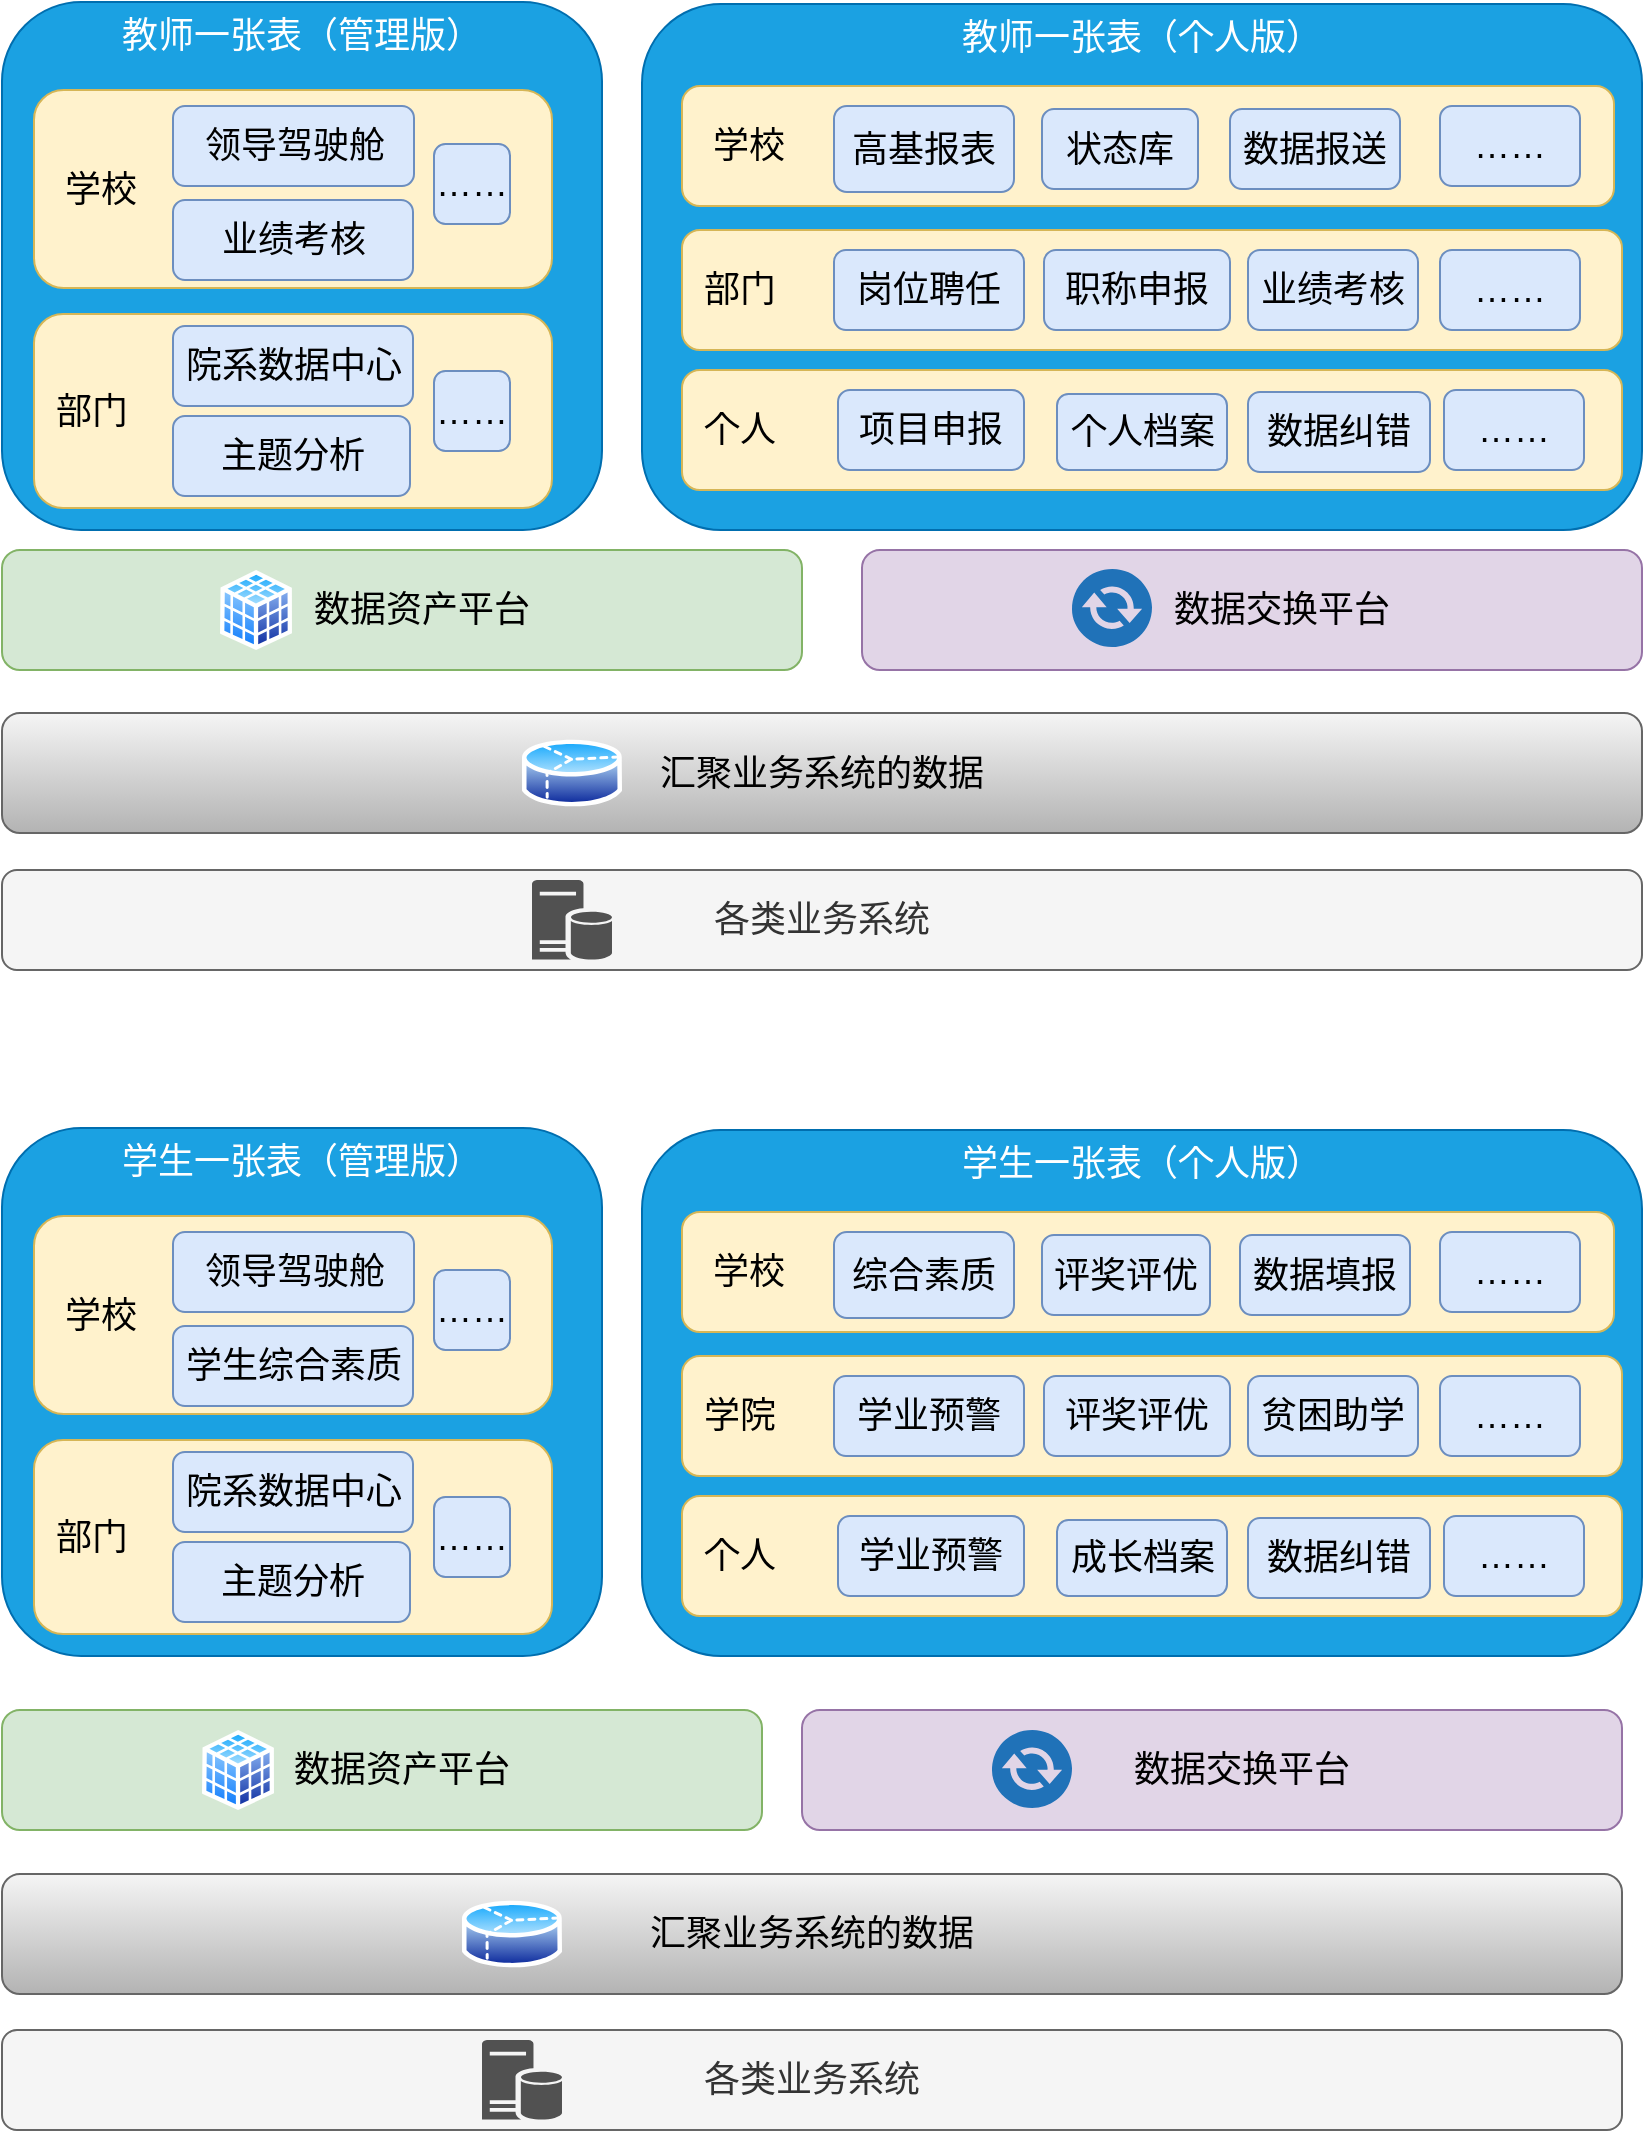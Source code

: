 <mxfile version="19.0.1" type="github">
  <diagram id="cTWVXvlOjMiQOvwmBr1u" name="Page-1">
    <mxGraphModel dx="1623" dy="731" grid="0" gridSize="10" guides="1" tooltips="1" connect="1" arrows="1" fold="1" page="0" pageScale="1" pageWidth="827" pageHeight="1169" math="0" shadow="0">
      <root>
        <mxCell id="0" />
        <mxCell id="1" parent="0" />
        <mxCell id="3kUF8BmXOeaKGdXSCLxE-1" value="&amp;nbsp; &amp;nbsp; 数据资产平台" style="rounded=1;whiteSpace=wrap;html=1;fillColor=#d5e8d4;strokeColor=#82b366;fontSize=18;" parent="1" vertex="1">
          <mxGeometry x="-190" y="330" width="400" height="60" as="geometry" />
        </mxCell>
        <mxCell id="3kUF8BmXOeaKGdXSCLxE-2" value="&amp;nbsp; &amp;nbsp; &amp;nbsp; 数据交换平台" style="rounded=1;whiteSpace=wrap;html=1;fillColor=#e1d5e7;strokeColor=#9673a6;fontSize=18;" parent="1" vertex="1">
          <mxGeometry x="240" y="330" width="390" height="60" as="geometry" />
        </mxCell>
        <mxCell id="3kUF8BmXOeaKGdXSCLxE-3" value="汇聚业务系统的数据" style="rounded=1;whiteSpace=wrap;html=1;fontSize=18;fillColor=#f5f5f5;strokeColor=#666666;gradientColor=#b3b3b3;" parent="1" vertex="1">
          <mxGeometry x="-190" y="411.5" width="820" height="60" as="geometry" />
        </mxCell>
        <mxCell id="3kUF8BmXOeaKGdXSCLxE-4" value="" style="aspect=fixed;perimeter=ellipsePerimeter;html=1;align=center;shadow=0;dashed=0;spacingTop=3;image;image=img/lib/active_directory/database_cube.svg;fontSize=18;" parent="1" vertex="1">
          <mxGeometry x="-81" y="340" width="36" height="40" as="geometry" />
        </mxCell>
        <mxCell id="3kUF8BmXOeaKGdXSCLxE-5" value="教师一张表（个人版）" style="rounded=1;whiteSpace=wrap;html=1;fillColor=#1ba1e2;strokeColor=#006EAF;fontSize=18;verticalAlign=top;fontColor=#ffffff;" parent="1" vertex="1">
          <mxGeometry x="130" y="57" width="500" height="263" as="geometry" />
        </mxCell>
        <mxCell id="3kUF8BmXOeaKGdXSCLxE-6" value="" style="aspect=fixed;perimeter=ellipsePerimeter;html=1;align=center;shadow=0;dashed=0;spacingTop=3;image;image=img/lib/active_directory/database_partition_3.svg;fontSize=18;" parent="1" vertex="1">
          <mxGeometry x="70" y="423" width="50" height="37" as="geometry" />
        </mxCell>
        <mxCell id="3kUF8BmXOeaKGdXSCLxE-7" value="" style="sketch=0;pointerEvents=1;shadow=0;dashed=0;html=1;strokeColor=none;fillColor=#505050;labelPosition=center;verticalLabelPosition=bottom;verticalAlign=top;outlineConnect=0;align=center;shape=mxgraph.office.communications.exchange_active_sync;fillColor=#2072B8;fontSize=18;" parent="1" vertex="1">
          <mxGeometry x="345" y="339.5" width="40" height="39" as="geometry" />
        </mxCell>
        <mxCell id="3kUF8BmXOeaKGdXSCLxE-23" value="各类业务系统" style="rounded=1;whiteSpace=wrap;html=1;fontSize=18;fillColor=#f5f5f5;strokeColor=#666666;fontColor=#333333;" parent="1" vertex="1">
          <mxGeometry x="-190" y="490" width="820" height="50" as="geometry" />
        </mxCell>
        <mxCell id="3kUF8BmXOeaKGdXSCLxE-29" value="" style="sketch=0;pointerEvents=1;shadow=0;dashed=0;html=1;strokeColor=none;labelPosition=center;verticalLabelPosition=bottom;verticalAlign=top;align=center;fillColor=#515151;shape=mxgraph.mscae.enterprise.database_server;fontSize=18;" parent="1" vertex="1">
          <mxGeometry x="75" y="495" width="40" height="40" as="geometry" />
        </mxCell>
        <mxCell id="3kUF8BmXOeaKGdXSCLxE-38" value="&amp;nbsp; &amp;nbsp; 数据资产平台" style="rounded=1;whiteSpace=wrap;html=1;fillColor=#d5e8d4;strokeColor=#82b366;fontSize=18;" parent="1" vertex="1">
          <mxGeometry x="-190" y="910" width="380" height="60" as="geometry" />
        </mxCell>
        <mxCell id="3kUF8BmXOeaKGdXSCLxE-39" value="&amp;nbsp; &amp;nbsp; &amp;nbsp; 数据交换平台" style="rounded=1;whiteSpace=wrap;html=1;fillColor=#e1d5e7;strokeColor=#9673a6;fontSize=18;" parent="1" vertex="1">
          <mxGeometry x="210" y="910" width="410" height="60" as="geometry" />
        </mxCell>
        <mxCell id="3kUF8BmXOeaKGdXSCLxE-40" value="汇聚业务系统的数据" style="rounded=1;whiteSpace=wrap;html=1;fontSize=18;fillColor=#f5f5f5;strokeColor=#666666;gradientColor=#b3b3b3;" parent="1" vertex="1">
          <mxGeometry x="-190" y="992" width="810" height="60" as="geometry" />
        </mxCell>
        <mxCell id="3kUF8BmXOeaKGdXSCLxE-41" value="" style="aspect=fixed;perimeter=ellipsePerimeter;html=1;align=center;shadow=0;dashed=0;spacingTop=3;image;image=img/lib/active_directory/database_cube.svg;fontSize=18;" parent="1" vertex="1">
          <mxGeometry x="-90" y="920" width="36" height="40" as="geometry" />
        </mxCell>
        <mxCell id="3kUF8BmXOeaKGdXSCLxE-43" value="" style="aspect=fixed;perimeter=ellipsePerimeter;html=1;align=center;shadow=0;dashed=0;spacingTop=3;image;image=img/lib/active_directory/database_partition_3.svg;fontSize=18;" parent="1" vertex="1">
          <mxGeometry x="40" y="1003.5" width="50" height="37" as="geometry" />
        </mxCell>
        <mxCell id="3kUF8BmXOeaKGdXSCLxE-44" value="" style="sketch=0;pointerEvents=1;shadow=0;dashed=0;html=1;strokeColor=none;fillColor=#505050;labelPosition=center;verticalLabelPosition=bottom;verticalAlign=top;outlineConnect=0;align=center;shape=mxgraph.office.communications.exchange_active_sync;fillColor=#2072B8;fontSize=18;" parent="1" vertex="1">
          <mxGeometry x="305" y="920" width="40" height="39" as="geometry" />
        </mxCell>
        <mxCell id="3kUF8BmXOeaKGdXSCLxE-48" value="各类业务系统" style="rounded=1;whiteSpace=wrap;html=1;fontSize=18;fillColor=#f5f5f5;strokeColor=#666666;fontColor=#333333;" parent="1" vertex="1">
          <mxGeometry x="-190" y="1070" width="810" height="50" as="geometry" />
        </mxCell>
        <mxCell id="3kUF8BmXOeaKGdXSCLxE-49" value="" style="sketch=0;pointerEvents=1;shadow=0;dashed=0;html=1;strokeColor=none;labelPosition=center;verticalLabelPosition=bottom;verticalAlign=top;align=center;fillColor=#515151;shape=mxgraph.mscae.enterprise.database_server;fontSize=18;" parent="1" vertex="1">
          <mxGeometry x="50" y="1075" width="40" height="40" as="geometry" />
        </mxCell>
        <mxCell id="3kUF8BmXOeaKGdXSCLxE-55" value="教师一张表（管理版）" style="rounded=1;whiteSpace=wrap;html=1;fillColor=#1ba1e2;strokeColor=#006EAF;fontSize=18;verticalAlign=top;fontColor=#ffffff;" parent="1" vertex="1">
          <mxGeometry x="-190" y="56" width="300" height="264" as="geometry" />
        </mxCell>
        <mxCell id="3kUF8BmXOeaKGdXSCLxE-59" value="&lt;font face=&quot;Georgia&quot;&gt;&amp;nbsp; 个人&lt;/font&gt;" style="rounded=1;whiteSpace=wrap;html=1;fontSize=18;align=left;fillColor=#fff2cc;strokeColor=#d6b656;" parent="1" vertex="1">
          <mxGeometry x="150" y="240" width="470" height="60" as="geometry" />
        </mxCell>
        <mxCell id="3kUF8BmXOeaKGdXSCLxE-69" value="项目申报" style="rounded=1;whiteSpace=wrap;html=1;fontSize=18;fillColor=#dae8fc;strokeColor=#6c8ebf;" parent="1" vertex="1">
          <mxGeometry x="228" y="250" width="93" height="40" as="geometry" />
        </mxCell>
        <mxCell id="3kUF8BmXOeaKGdXSCLxE-71" value="&lt;font face=&quot;Georgia&quot;&gt;&amp;nbsp; 部门&lt;/font&gt;" style="rounded=1;whiteSpace=wrap;html=1;fontSize=18;align=left;fillColor=#fff2cc;strokeColor=#d6b656;" parent="1" vertex="1">
          <mxGeometry x="150" y="170" width="470" height="60" as="geometry" />
        </mxCell>
        <mxCell id="3kUF8BmXOeaKGdXSCLxE-72" value="岗位聘任" style="rounded=1;whiteSpace=wrap;html=1;fontSize=18;fillColor=#dae8fc;strokeColor=#6c8ebf;" parent="1" vertex="1">
          <mxGeometry x="226" y="180" width="95" height="40" as="geometry" />
        </mxCell>
        <mxCell id="qNKtOtwR_BCPkI4FP6nF-1" value="&lt;font face=&quot;Georgia&quot;&gt;&amp;nbsp; &amp;nbsp;学校&lt;/font&gt;" style="rounded=1;whiteSpace=wrap;html=1;fontSize=18;align=left;fillColor=#fff2cc;strokeColor=#d6b656;" vertex="1" parent="1">
          <mxGeometry x="150" y="98" width="466" height="60" as="geometry" />
        </mxCell>
        <mxCell id="qNKtOtwR_BCPkI4FP6nF-3" value="&lt;font face=&quot;Georgia&quot;&gt;&amp;nbsp; &amp;nbsp;学校&lt;/font&gt;" style="rounded=1;whiteSpace=wrap;html=1;fontSize=18;align=left;fillColor=#fff2cc;strokeColor=#d6b656;" vertex="1" parent="1">
          <mxGeometry x="-174" y="100" width="259" height="99" as="geometry" />
        </mxCell>
        <mxCell id="qNKtOtwR_BCPkI4FP6nF-4" value="&lt;font face=&quot;Georgia&quot;&gt;&amp;nbsp; 部门&lt;/font&gt;" style="rounded=1;whiteSpace=wrap;html=1;fontSize=18;align=left;fillColor=#fff2cc;strokeColor=#d6b656;" vertex="1" parent="1">
          <mxGeometry x="-174" y="212" width="259" height="97" as="geometry" />
        </mxCell>
        <mxCell id="qNKtOtwR_BCPkI4FP6nF-6" value="高基报表" style="rounded=1;whiteSpace=wrap;html=1;fontSize=18;fillColor=#dae8fc;strokeColor=#6c8ebf;" vertex="1" parent="1">
          <mxGeometry x="226" y="108" width="90" height="43" as="geometry" />
        </mxCell>
        <mxCell id="qNKtOtwR_BCPkI4FP6nF-7" value="状态库" style="rounded=1;whiteSpace=wrap;html=1;fontSize=18;fillColor=#dae8fc;strokeColor=#6c8ebf;" vertex="1" parent="1">
          <mxGeometry x="330" y="109.5" width="78" height="40" as="geometry" />
        </mxCell>
        <mxCell id="qNKtOtwR_BCPkI4FP6nF-8" value="数据报送" style="rounded=1;whiteSpace=wrap;html=1;fontSize=18;fillColor=#dae8fc;strokeColor=#6c8ebf;" vertex="1" parent="1">
          <mxGeometry x="424" y="109.5" width="85" height="40" as="geometry" />
        </mxCell>
        <mxCell id="qNKtOtwR_BCPkI4FP6nF-11" value="个人档案" style="rounded=1;whiteSpace=wrap;html=1;fontSize=18;fillColor=#dae8fc;strokeColor=#6c8ebf;" vertex="1" parent="1">
          <mxGeometry x="337.5" y="252" width="85" height="38" as="geometry" />
        </mxCell>
        <mxCell id="qNKtOtwR_BCPkI4FP6nF-13" value="院系数据中心" style="rounded=1;whiteSpace=wrap;html=1;fontSize=18;fillColor=#dae8fc;strokeColor=#6c8ebf;" vertex="1" parent="1">
          <mxGeometry x="-104.5" y="218" width="120" height="40" as="geometry" />
        </mxCell>
        <mxCell id="qNKtOtwR_BCPkI4FP6nF-17" value="职称申报" style="rounded=1;whiteSpace=wrap;html=1;fontSize=18;fillColor=#dae8fc;strokeColor=#6c8ebf;" vertex="1" parent="1">
          <mxGeometry x="331" y="180" width="93" height="40" as="geometry" />
        </mxCell>
        <mxCell id="qNKtOtwR_BCPkI4FP6nF-18" value="数据纠错" style="rounded=1;whiteSpace=wrap;html=1;fontSize=18;fillColor=#dae8fc;strokeColor=#6c8ebf;" vertex="1" parent="1">
          <mxGeometry x="433" y="251" width="91" height="40" as="geometry" />
        </mxCell>
        <mxCell id="qNKtOtwR_BCPkI4FP6nF-19" value="业绩考核" style="rounded=1;whiteSpace=wrap;html=1;fontSize=18;fillColor=#dae8fc;strokeColor=#6c8ebf;" vertex="1" parent="1">
          <mxGeometry x="433" y="180" width="85" height="40" as="geometry" />
        </mxCell>
        <mxCell id="qNKtOtwR_BCPkI4FP6nF-20" value="……" style="rounded=1;whiteSpace=wrap;html=1;fontSize=18;fillColor=#dae8fc;strokeColor=#6c8ebf;" vertex="1" parent="1">
          <mxGeometry x="529" y="108" width="70" height="40" as="geometry" />
        </mxCell>
        <mxCell id="qNKtOtwR_BCPkI4FP6nF-21" value="……" style="rounded=1;whiteSpace=wrap;html=1;fontSize=18;fillColor=#dae8fc;strokeColor=#6c8ebf;" vertex="1" parent="1">
          <mxGeometry x="529" y="180" width="70" height="40" as="geometry" />
        </mxCell>
        <mxCell id="qNKtOtwR_BCPkI4FP6nF-22" value="……" style="rounded=1;whiteSpace=wrap;html=1;fontSize=18;fillColor=#dae8fc;strokeColor=#6c8ebf;" vertex="1" parent="1">
          <mxGeometry x="531" y="250" width="70" height="40" as="geometry" />
        </mxCell>
        <mxCell id="qNKtOtwR_BCPkI4FP6nF-23" value="领导驾驶舱" style="rounded=1;whiteSpace=wrap;html=1;fontSize=18;fillColor=#dae8fc;strokeColor=#6c8ebf;" vertex="1" parent="1">
          <mxGeometry x="-104.5" y="108" width="120.5" height="40" as="geometry" />
        </mxCell>
        <mxCell id="qNKtOtwR_BCPkI4FP6nF-25" value="业绩考核" style="rounded=1;whiteSpace=wrap;html=1;fontSize=18;fillColor=#dae8fc;strokeColor=#6c8ebf;" vertex="1" parent="1">
          <mxGeometry x="-104.5" y="155" width="120" height="40" as="geometry" />
        </mxCell>
        <mxCell id="qNKtOtwR_BCPkI4FP6nF-26" value="主题分析" style="rounded=1;whiteSpace=wrap;html=1;fontSize=18;fillColor=#dae8fc;strokeColor=#6c8ebf;" vertex="1" parent="1">
          <mxGeometry x="-104.5" y="263" width="118.5" height="40" as="geometry" />
        </mxCell>
        <mxCell id="qNKtOtwR_BCPkI4FP6nF-27" value="……" style="rounded=1;whiteSpace=wrap;html=1;fontSize=18;fillColor=#dae8fc;strokeColor=#6c8ebf;" vertex="1" parent="1">
          <mxGeometry x="26" y="240.5" width="38" height="40" as="geometry" />
        </mxCell>
        <mxCell id="qNKtOtwR_BCPkI4FP6nF-28" value="……" style="rounded=1;whiteSpace=wrap;html=1;fontSize=18;fillColor=#dae8fc;strokeColor=#6c8ebf;" vertex="1" parent="1">
          <mxGeometry x="26" y="127" width="38" height="40" as="geometry" />
        </mxCell>
        <mxCell id="qNKtOtwR_BCPkI4FP6nF-54" value="学生一张表（个人版）" style="rounded=1;whiteSpace=wrap;html=1;fillColor=#1ba1e2;strokeColor=#006EAF;fontSize=18;verticalAlign=top;fontColor=#ffffff;" vertex="1" parent="1">
          <mxGeometry x="130" y="620" width="500" height="263" as="geometry" />
        </mxCell>
        <mxCell id="qNKtOtwR_BCPkI4FP6nF-55" value="学生一张表（管理版）" style="rounded=1;whiteSpace=wrap;html=1;fillColor=#1ba1e2;strokeColor=#006EAF;fontSize=18;verticalAlign=top;fontColor=#ffffff;" vertex="1" parent="1">
          <mxGeometry x="-190" y="619" width="300" height="264" as="geometry" />
        </mxCell>
        <mxCell id="qNKtOtwR_BCPkI4FP6nF-56" value="&lt;font face=&quot;Georgia&quot;&gt;&amp;nbsp; 个人&lt;/font&gt;" style="rounded=1;whiteSpace=wrap;html=1;fontSize=18;align=left;fillColor=#fff2cc;strokeColor=#d6b656;" vertex="1" parent="1">
          <mxGeometry x="150" y="803" width="470" height="60" as="geometry" />
        </mxCell>
        <mxCell id="qNKtOtwR_BCPkI4FP6nF-57" value="学业预警" style="rounded=1;whiteSpace=wrap;html=1;fontSize=18;fillColor=#dae8fc;strokeColor=#6c8ebf;" vertex="1" parent="1">
          <mxGeometry x="228" y="813" width="93" height="40" as="geometry" />
        </mxCell>
        <mxCell id="qNKtOtwR_BCPkI4FP6nF-58" value="&lt;font face=&quot;Georgia&quot;&gt;&amp;nbsp; 学院&lt;/font&gt;" style="rounded=1;whiteSpace=wrap;html=1;fontSize=18;align=left;fillColor=#fff2cc;strokeColor=#d6b656;" vertex="1" parent="1">
          <mxGeometry x="150" y="733" width="470" height="60" as="geometry" />
        </mxCell>
        <mxCell id="qNKtOtwR_BCPkI4FP6nF-59" value="学业预警" style="rounded=1;whiteSpace=wrap;html=1;fontSize=18;fillColor=#dae8fc;strokeColor=#6c8ebf;" vertex="1" parent="1">
          <mxGeometry x="226" y="743" width="95" height="40" as="geometry" />
        </mxCell>
        <mxCell id="qNKtOtwR_BCPkI4FP6nF-60" value="&lt;font face=&quot;Georgia&quot;&gt;&amp;nbsp; &amp;nbsp;学校&lt;/font&gt;" style="rounded=1;whiteSpace=wrap;html=1;fontSize=18;align=left;fillColor=#fff2cc;strokeColor=#d6b656;" vertex="1" parent="1">
          <mxGeometry x="150" y="661" width="466" height="60" as="geometry" />
        </mxCell>
        <mxCell id="qNKtOtwR_BCPkI4FP6nF-61" value="&lt;font face=&quot;Georgia&quot;&gt;&amp;nbsp; &amp;nbsp;学校&lt;/font&gt;" style="rounded=1;whiteSpace=wrap;html=1;fontSize=18;align=left;fillColor=#fff2cc;strokeColor=#d6b656;" vertex="1" parent="1">
          <mxGeometry x="-174" y="663" width="259" height="99" as="geometry" />
        </mxCell>
        <mxCell id="qNKtOtwR_BCPkI4FP6nF-62" value="&lt;font face=&quot;Georgia&quot;&gt;&amp;nbsp; 部门&lt;/font&gt;" style="rounded=1;whiteSpace=wrap;html=1;fontSize=18;align=left;fillColor=#fff2cc;strokeColor=#d6b656;" vertex="1" parent="1">
          <mxGeometry x="-174" y="775" width="259" height="97" as="geometry" />
        </mxCell>
        <mxCell id="qNKtOtwR_BCPkI4FP6nF-63" value="综合素质" style="rounded=1;whiteSpace=wrap;html=1;fontSize=18;fillColor=#dae8fc;strokeColor=#6c8ebf;" vertex="1" parent="1">
          <mxGeometry x="226" y="671" width="90" height="43" as="geometry" />
        </mxCell>
        <mxCell id="qNKtOtwR_BCPkI4FP6nF-64" value="评奖评优" style="rounded=1;whiteSpace=wrap;html=1;fontSize=18;fillColor=#dae8fc;strokeColor=#6c8ebf;" vertex="1" parent="1">
          <mxGeometry x="330" y="672.5" width="84" height="40" as="geometry" />
        </mxCell>
        <mxCell id="qNKtOtwR_BCPkI4FP6nF-65" value="数据填报" style="rounded=1;whiteSpace=wrap;html=1;fontSize=18;fillColor=#dae8fc;strokeColor=#6c8ebf;" vertex="1" parent="1">
          <mxGeometry x="429" y="672.5" width="85" height="40" as="geometry" />
        </mxCell>
        <mxCell id="qNKtOtwR_BCPkI4FP6nF-66" value="成长档案" style="rounded=1;whiteSpace=wrap;html=1;fontSize=18;fillColor=#dae8fc;strokeColor=#6c8ebf;" vertex="1" parent="1">
          <mxGeometry x="337.5" y="815" width="85" height="38" as="geometry" />
        </mxCell>
        <mxCell id="qNKtOtwR_BCPkI4FP6nF-67" value="院系数据中心" style="rounded=1;whiteSpace=wrap;html=1;fontSize=18;fillColor=#dae8fc;strokeColor=#6c8ebf;" vertex="1" parent="1">
          <mxGeometry x="-104.5" y="781" width="120" height="40" as="geometry" />
        </mxCell>
        <mxCell id="qNKtOtwR_BCPkI4FP6nF-68" value="评奖评优" style="rounded=1;whiteSpace=wrap;html=1;fontSize=18;fillColor=#dae8fc;strokeColor=#6c8ebf;" vertex="1" parent="1">
          <mxGeometry x="331" y="743" width="93" height="40" as="geometry" />
        </mxCell>
        <mxCell id="qNKtOtwR_BCPkI4FP6nF-69" value="数据纠错" style="rounded=1;whiteSpace=wrap;html=1;fontSize=18;fillColor=#dae8fc;strokeColor=#6c8ebf;" vertex="1" parent="1">
          <mxGeometry x="433" y="814" width="91" height="40" as="geometry" />
        </mxCell>
        <mxCell id="qNKtOtwR_BCPkI4FP6nF-70" value="贫困助学" style="rounded=1;whiteSpace=wrap;html=1;fontSize=18;fillColor=#dae8fc;strokeColor=#6c8ebf;" vertex="1" parent="1">
          <mxGeometry x="433" y="743" width="85" height="40" as="geometry" />
        </mxCell>
        <mxCell id="qNKtOtwR_BCPkI4FP6nF-71" value="……" style="rounded=1;whiteSpace=wrap;html=1;fontSize=18;fillColor=#dae8fc;strokeColor=#6c8ebf;" vertex="1" parent="1">
          <mxGeometry x="529" y="671" width="70" height="40" as="geometry" />
        </mxCell>
        <mxCell id="qNKtOtwR_BCPkI4FP6nF-72" value="……" style="rounded=1;whiteSpace=wrap;html=1;fontSize=18;fillColor=#dae8fc;strokeColor=#6c8ebf;" vertex="1" parent="1">
          <mxGeometry x="529" y="743" width="70" height="40" as="geometry" />
        </mxCell>
        <mxCell id="qNKtOtwR_BCPkI4FP6nF-73" value="……" style="rounded=1;whiteSpace=wrap;html=1;fontSize=18;fillColor=#dae8fc;strokeColor=#6c8ebf;" vertex="1" parent="1">
          <mxGeometry x="531" y="813" width="70" height="40" as="geometry" />
        </mxCell>
        <mxCell id="qNKtOtwR_BCPkI4FP6nF-74" value="领导驾驶舱" style="rounded=1;whiteSpace=wrap;html=1;fontSize=18;fillColor=#dae8fc;strokeColor=#6c8ebf;" vertex="1" parent="1">
          <mxGeometry x="-104.5" y="671" width="120.5" height="40" as="geometry" />
        </mxCell>
        <mxCell id="qNKtOtwR_BCPkI4FP6nF-75" value="学生综合素质" style="rounded=1;whiteSpace=wrap;html=1;fontSize=18;fillColor=#dae8fc;strokeColor=#6c8ebf;" vertex="1" parent="1">
          <mxGeometry x="-104.5" y="718" width="120" height="40" as="geometry" />
        </mxCell>
        <mxCell id="qNKtOtwR_BCPkI4FP6nF-76" value="主题分析" style="rounded=1;whiteSpace=wrap;html=1;fontSize=18;fillColor=#dae8fc;strokeColor=#6c8ebf;" vertex="1" parent="1">
          <mxGeometry x="-104.5" y="826" width="118.5" height="40" as="geometry" />
        </mxCell>
        <mxCell id="qNKtOtwR_BCPkI4FP6nF-77" value="……" style="rounded=1;whiteSpace=wrap;html=1;fontSize=18;fillColor=#dae8fc;strokeColor=#6c8ebf;" vertex="1" parent="1">
          <mxGeometry x="26" y="803.5" width="38" height="40" as="geometry" />
        </mxCell>
        <mxCell id="qNKtOtwR_BCPkI4FP6nF-78" value="……" style="rounded=1;whiteSpace=wrap;html=1;fontSize=18;fillColor=#dae8fc;strokeColor=#6c8ebf;" vertex="1" parent="1">
          <mxGeometry x="26" y="690" width="38" height="40" as="geometry" />
        </mxCell>
      </root>
    </mxGraphModel>
  </diagram>
</mxfile>
